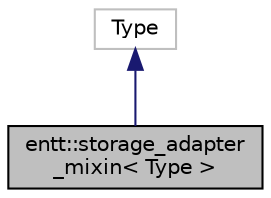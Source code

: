 digraph "entt::storage_adapter_mixin&lt; Type &gt;"
{
 // LATEX_PDF_SIZE
  edge [fontname="Helvetica",fontsize="10",labelfontname="Helvetica",labelfontsize="10"];
  node [fontname="Helvetica",fontsize="10",shape=record];
  Node1 [label="entt::storage_adapter\l_mixin\< Type \>",height=0.2,width=0.4,color="black", fillcolor="grey75", style="filled", fontcolor="black",tooltip="Mixin type to use to wrap basic storage classes."];
  Node2 -> Node1 [dir="back",color="midnightblue",fontsize="10",style="solid",fontname="Helvetica"];
  Node2 [label="Type",height=0.2,width=0.4,color="grey75", fillcolor="white", style="filled",tooltip=" "];
}
